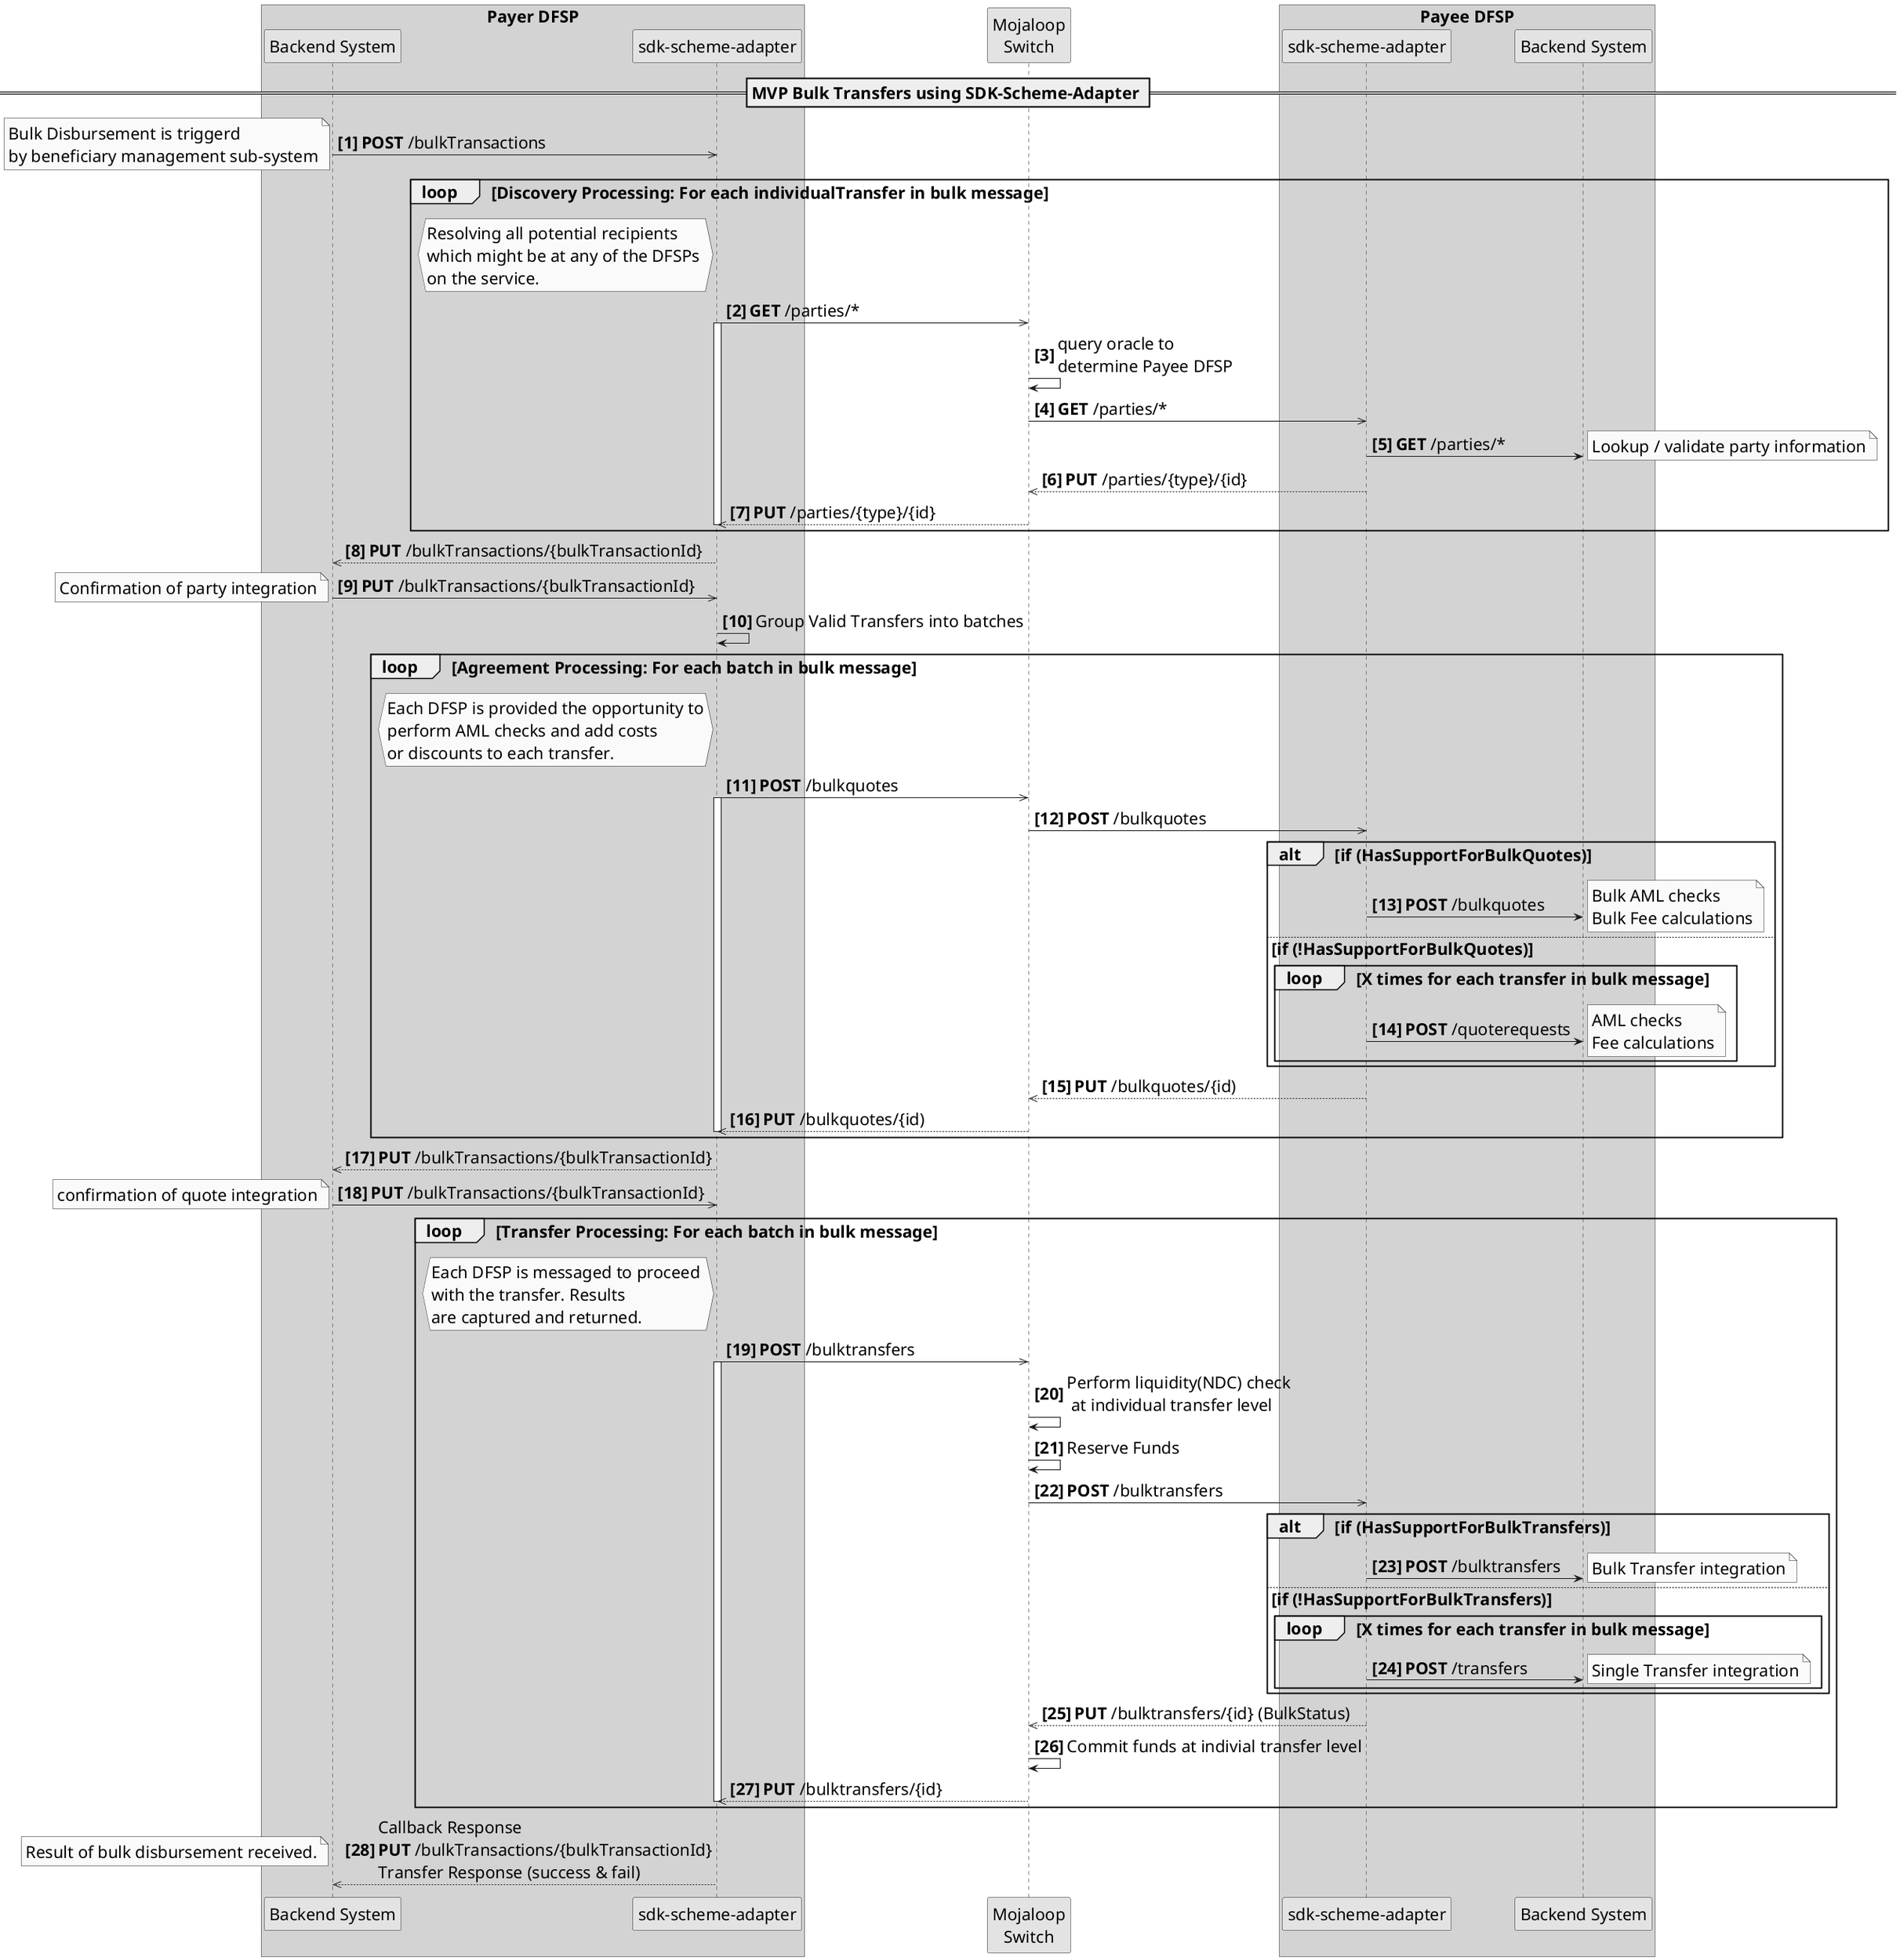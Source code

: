 @startuml
/'********
--------------
*********'/

skinparam activityFontSize 4
skinparam activityDiamondFontSize 30
skinparam activityArrowFontSize 22
skinparam defaultFontSize 22
skinparam noteFontSize 22
skinparam monochrome true
' declare title
' title Bulk Transactions pattern using the Mojaloop Connector
' declare actors

box "Payer DFSP" #LightGrey
  participant "Backend System" as MFICC
  participant "sdk-scheme-adapter" as MFIMC
end box
participant "Mojaloop\nSwitch" as MJW
box "Payee DFSP" #LightGrey
   participant "sdk-scheme-adapter" as PayeeFSPMC
   participant "Backend System" as PayeeFSPCC
end box

== MVP Bulk Transfers using SDK-Scheme-Adapter ==

autonumber 1 1 "<b>[0]"
MFICC->>MFIMC: **POST** /bulkTransactions
note left
Bulk Disbursement is triggerd 
by beneficiary management sub-system
end note

loop  Discovery Processing: For each individualTransfer in bulk message
hnote left of MFIMC
      Resolving all potential recipients 
      which might be at any of the DFSPs 
      on the service.
end hnote
    MFIMC ->> MJW: **GET** /parties/*
    activate MFIMC
    MJW->MJW: query oracle to \ndetermine Payee DFSP
    MJW->>PayeeFSPMC: **GET** /parties/*
        PayeeFSPMC->PayeeFSPCC: **GET** /parties/*
        note right
        Lookup / validate party information
        end note
        PayeeFSPMC-->>MJW: **PUT** /parties/{type}/{id}
    MJW-->>MFIMC: **PUT** /parties/{type}/{id}
    deactivate MFIMC

end Loop
    MFIMC-->>MFICC: **PUT** /bulkTransactions/{bulkTransactionId}
    MFICC->>MFIMC: **PUT** /bulkTransactions/{bulkTransactionId}
    note left
     Confirmation of party integration
    end note

MFIMC->MFIMC: Group Valid Transfers into batches
loop Agreement Processing: For each batch in bulk message
hnote left of MFIMC
  Each DFSP is provided the opportunity to
  perform AML checks and add costs 
  or discounts to each transfer.
end hnote
    MFIMC ->> MJW: **POST** /bulkquotes
    activate MFIMC
    MJW->>PayeeFSPMC: **POST** /bulkquotes
    alt if (HasSupportForBulkQuotes)
      PayeeFSPMC->PayeeFSPCC: **POST** /bulkquotes
      note right
        Bulk AML checks 
        Bulk Fee calculations
      end note
    else if (!HasSupportForBulkQuotes)
      loop X times for each transfer in bulk message
        PayeeFSPMC->PayeeFSPCC: **POST** /quoterequests
      note right
        AML checks
        Fee calculations
      end note
      end Loop
    end
    PayeeFSPMC-->>MJW: **PUT** /bulkquotes/{id)
    MJW-->>MFIMC: **PUT** /bulkquotes/{id)
    deactivate  MFIMC
end loop

    MFIMC-->>MFICC: **PUT** /bulkTransactions/{bulkTransactionId}
    MFICC->>MFIMC: **PUT** /bulkTransactions/{bulkTransactionId}
    note left
     confirmation of quote integration
    end note

loop Transfer Processing: For each batch in bulk message
  hnote left of MFIMC
    Each DFSP is messaged to proceed 
    with the transfer. Results 
    are captured and returned.
  end hnote
    MFIMC ->> MJW: **POST** /bulktransfers
    activate MFIMC
    MJW-> MJW: Perform liquidity(NDC) check\n at individual transfer level
    MJW->MJW: Reserve Funds
    MJW ->> PayeeFSPMC: **POST** /bulktransfers
    alt if (HasSupportForBulkTransfers)
      PayeeFSPMC->PayeeFSPCC: **POST** /bulktransfers
      note right
       Bulk Transfer integration
      end note
    else if (!HasSupportForBulkTransfers)
      loop X times for each transfer in bulk message
        PayeeFSPMC->PayeeFSPCC: **POST** /transfers
        note right
         Single Transfer integration
        end note
      end Loop
    end
    PayeeFSPMC -->> MJW: **PUT** /bulktransfers/{id} (BulkStatus)
    MJW->MJW: Commit funds at indivial transfer level
    MJW-->>MFIMC:**PUT** /bulktransfers/{id}

    deactivate MFIMC
end loop
MFIMC-->>MFICC:Callback Response \n**PUT** /bulkTransactions/{bulkTransactionId}\nTransfer Response (success & fail)
note left
 Result of bulk disbursement received.
end note


@enduml